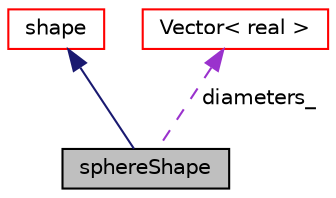 digraph "sphereShape"
{
 // LATEX_PDF_SIZE
  edge [fontname="Helvetica",fontsize="10",labelfontname="Helvetica",labelfontsize="10"];
  node [fontname="Helvetica",fontsize="10",shape=record];
  Node1 [label="sphereShape",height=0.2,width=0.4,color="black", fillcolor="grey75", style="filled", fontcolor="black",tooltip=" "];
  Node2 -> Node1 [dir="back",color="midnightblue",fontsize="10",style="solid",fontname="Helvetica"];
  Node2 [label="shape",height=0.2,width=0.4,color="red", fillcolor="white", style="filled",URL="$classpFlow_1_1shape.html",tooltip=" "];
  Node34 -> Node1 [dir="back",color="darkorchid3",fontsize="10",style="dashed",label=" diameters_" ,fontname="Helvetica"];
  Node34 [label="Vector\< real \>",height=0.2,width=0.4,color="red", fillcolor="white", style="filled",URL="$classpFlow_1_1Vector.html",tooltip=" "];
}
